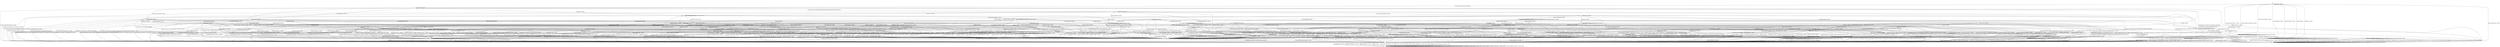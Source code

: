 digraph h13 {
s0 [label="s0"];
s1 [label="s1"];
s2 [label="s2"];
s3 [label="s3"];
s4 [label="s4"];
s5 [label="s5"];
s6 [label="s6"];
s7 [label="s7"];
s8 [label="s8"];
s9 [label="s9"];
s10 [label="s10"];
s11 [label="s11"];
s12 [label="s12"];
s13 [label="s13"];
s14 [label="s14"];
s15 [label="s15"];
s16 [label="s16"];
s17 [label="s17"];
s18 [label="s18"];
s19 [label="s19"];
s20 [label="s20"];
s21 [label="s21"];
s22 [label="s22"];
s23 [label="s23"];
s24 [label="s24"];
s25 [label="s25"];
s26 [label="s26"];
s27 [label="s27"];
s28 [label="s28"];
s29 [label="s29"];
s30 [label="s30"];
s31 [label="s31"];
s32 [label="s32"];
s33 [label="s33"];
s34 [label="s34"];
s35 [label="s35"];
s36 [label="s36"];
s37 [label="s37"];
s38 [label="s38"];
s39 [label="s39"];
s40 [label="s40"];
s41 [label="s41"];
s42 [label="s42"];
s43 [label="s43"];
s44 [label="s44"];
s45 [label="s45"];
s46 [label="s46"];
s47 [label="s47"];
s48 [label="s48"];
s49 [label="s49"];
s50 [label="s50"];
s51 [label="s51"];
s52 [label="s52"];
s53 [label="s53"];
s54 [label="s54"];
s55 [label="s55"];
s56 [label="s56"];
s57 [label="s57"];
s58 [label="s58"];
s59 [label="s59"];
s60 [label="s60"];
s61 [label="s61"];
s62 [label="s62"];
s63 [label="s63"];
s64 [label="s64"];
s65 [label="s65"];
s66 [label="s66"];
s67 [label="s67"];
s68 [label="s68"];
s69 [label="s69"];
s0 -> s1 [label="RSA_CLIENT_HELLO / HELLO_VERIFY_REQUEST"];
s0 -> s2 [label="RSA_CLIENT_KEY_EXCHANGE / TIMEOUT"];
s0 -> s9 [label="CHANGE_CIPHER_SPEC / TIMEOUT"];
s0 -> s16 [label="FINISHED / TIMEOUT"];
s0 -> s0 [label="APPLICATION / TIMEOUT"];
s0 -> s16 [label="CERTIFICATE / TIMEOUT"];
s0 -> s16 [label="EMPTY_CERTIFICATE / TIMEOUT"];
s0 -> s16 [label="CERTIFICATE_VERIFY / TIMEOUT"];
s0 -> s6 [label="Alert(WARNING,CLOSE_NOTIFY) / TIMEOUT"];
s0 -> s6 [label="Alert(FATAL,UNEXPECTED_MESSAGE) / TIMEOUT"];
s1 -> s3 [label="RSA_CLIENT_HELLO / SERVER_HELLO,CERTIFICATE,CERTIFICATE_REQUEST,SERVER_HELLO_DONE"];
s1 -> s4 [label="RSA_CLIENT_KEY_EXCHANGE / TIMEOUT"];
s1 -> s9 [label="CHANGE_CIPHER_SPEC / TIMEOUT"];
s1 -> s10 [label="FINISHED / TIMEOUT"];
s1 -> s1 [label="APPLICATION / TIMEOUT"];
s1 -> s40 [label="CERTIFICATE / TIMEOUT"];
s1 -> s17 [label="EMPTY_CERTIFICATE / TIMEOUT"];
s1 -> s10 [label="CERTIFICATE_VERIFY / TIMEOUT"];
s1 -> s6 [label="Alert(WARNING,CLOSE_NOTIFY) / Alert(WARNING,CLOSE_NOTIFY)"];
s1 -> s6 [label="Alert(FATAL,UNEXPECTED_MESSAGE) / TIMEOUT"];
s2 -> s2 [label="RSA_CLIENT_HELLO / TIMEOUT"];
s2 -> s16 [label="RSA_CLIENT_KEY_EXCHANGE / TIMEOUT"];
s2 -> s8 [label="CHANGE_CIPHER_SPEC / TIMEOUT"];
s2 -> s2 [label="FINISHED / TIMEOUT"];
s2 -> s2 [label="APPLICATION / TIMEOUT"];
s2 -> s16 [label="CERTIFICATE / TIMEOUT"];
s2 -> s16 [label="EMPTY_CERTIFICATE / TIMEOUT"];
s2 -> s2 [label="CERTIFICATE_VERIFY / TIMEOUT"];
s2 -> s6 [label="Alert(WARNING,CLOSE_NOTIFY) / TIMEOUT"];
s2 -> s6 [label="Alert(FATAL,UNEXPECTED_MESSAGE) / TIMEOUT"];
s3 -> s6 [label="RSA_CLIENT_HELLO / Alert(FATAL,UNEXPECTED_MESSAGE)"];
s3 -> s11 [label="RSA_CLIENT_KEY_EXCHANGE / TIMEOUT"];
s3 -> s9 [label="CHANGE_CIPHER_SPEC / TIMEOUT"];
s3 -> s10 [label="FINISHED / TIMEOUT"];
s3 -> s3 [label="APPLICATION / TIMEOUT"];
s3 -> s40 [label="CERTIFICATE / TIMEOUT"];
s3 -> s41 [label="EMPTY_CERTIFICATE / TIMEOUT"];
s3 -> s10 [label="CERTIFICATE_VERIFY / TIMEOUT"];
s3 -> s6 [label="Alert(WARNING,CLOSE_NOTIFY) / Alert(WARNING,CLOSE_NOTIFY)"];
s3 -> s6 [label="Alert(FATAL,UNEXPECTED_MESSAGE) / TIMEOUT"];
s4 -> s28 [label="RSA_CLIENT_HELLO / TIMEOUT"];
s4 -> s10 [label="RSA_CLIENT_KEY_EXCHANGE / TIMEOUT"];
s4 -> s5 [label="CHANGE_CIPHER_SPEC / TIMEOUT"];
s4 -> s18 [label="FINISHED / TIMEOUT"];
s4 -> s4 [label="APPLICATION / TIMEOUT"];
s4 -> s42 [label="CERTIFICATE / TIMEOUT"];
s4 -> s42 [label="EMPTY_CERTIFICATE / TIMEOUT"];
s4 -> s44 [label="CERTIFICATE_VERIFY / TIMEOUT"];
s4 -> s6 [label="Alert(WARNING,CLOSE_NOTIFY) / Alert(WARNING,CLOSE_NOTIFY)"];
s4 -> s6 [label="Alert(FATAL,UNEXPECTED_MESSAGE) / TIMEOUT"];
s5 -> s6 [label="RSA_CLIENT_HELLO / Alert(FATAL,UNEXPECTED_MESSAGE)"];
s5 -> s6 [label="RSA_CLIENT_KEY_EXCHANGE / Alert(FATAL,UNEXPECTED_MESSAGE)"];
s5 -> s9 [label="CHANGE_CIPHER_SPEC / TIMEOUT"];
s5 -> s6 [label="FINISHED / Alert(FATAL,UNEXPECTED_MESSAGE)"];
s5 -> s5 [label="APPLICATION / TIMEOUT"];
s5 -> s6 [label="CERTIFICATE / Alert(FATAL,UNEXPECTED_MESSAGE)"];
s5 -> s6 [label="EMPTY_CERTIFICATE / Alert(FATAL,UNEXPECTED_MESSAGE)"];
s5 -> s6 [label="CERTIFICATE_VERIFY / Alert(FATAL,UNEXPECTED_MESSAGE)"];
s5 -> s5 [label="Alert(WARNING,CLOSE_NOTIFY) / TIMEOUT"];
s5 -> s5 [label="Alert(FATAL,UNEXPECTED_MESSAGE) / TIMEOUT"];
s6 -> s7 [label="RSA_CLIENT_HELLO / TIMEOUT"];
s6 -> s7 [label="RSA_CLIENT_KEY_EXCHANGE / TIMEOUT"];
s6 -> s7 [label="CHANGE_CIPHER_SPEC / TIMEOUT"];
s6 -> s7 [label="FINISHED / TIMEOUT"];
s6 -> s7 [label="APPLICATION / TIMEOUT"];
s6 -> s7 [label="CERTIFICATE / TIMEOUT"];
s6 -> s7 [label="EMPTY_CERTIFICATE / TIMEOUT"];
s6 -> s7 [label="CERTIFICATE_VERIFY / TIMEOUT"];
s6 -> s7 [label="Alert(WARNING,CLOSE_NOTIFY) / TIMEOUT"];
s6 -> s7 [label="Alert(FATAL,UNEXPECTED_MESSAGE) / TIMEOUT"];
s7 -> s7 [label="RSA_CLIENT_HELLO / SOCKET_CLOSED"];
s7 -> s7 [label="RSA_CLIENT_KEY_EXCHANGE / SOCKET_CLOSED"];
s7 -> s7 [label="CHANGE_CIPHER_SPEC / SOCKET_CLOSED"];
s7 -> s7 [label="FINISHED / SOCKET_CLOSED"];
s7 -> s7 [label="APPLICATION / SOCKET_CLOSED"];
s7 -> s7 [label="CERTIFICATE / SOCKET_CLOSED"];
s7 -> s7 [label="EMPTY_CERTIFICATE / SOCKET_CLOSED"];
s7 -> s7 [label="CERTIFICATE_VERIFY / SOCKET_CLOSED"];
s7 -> s7 [label="Alert(WARNING,CLOSE_NOTIFY) / SOCKET_CLOSED"];
s7 -> s7 [label="Alert(FATAL,UNEXPECTED_MESSAGE) / SOCKET_CLOSED"];
s8 -> s6 [label="RSA_CLIENT_HELLO / TIMEOUT"];
s8 -> s6 [label="RSA_CLIENT_KEY_EXCHANGE / TIMEOUT"];
s8 -> s9 [label="CHANGE_CIPHER_SPEC / TIMEOUT"];
s8 -> s6 [label="FINISHED / TIMEOUT"];
s8 -> s8 [label="APPLICATION / TIMEOUT"];
s8 -> s6 [label="CERTIFICATE / TIMEOUT"];
s8 -> s6 [label="EMPTY_CERTIFICATE / TIMEOUT"];
s8 -> s6 [label="CERTIFICATE_VERIFY / TIMEOUT"];
s8 -> s8 [label="Alert(WARNING,CLOSE_NOTIFY) / TIMEOUT"];
s8 -> s8 [label="Alert(FATAL,UNEXPECTED_MESSAGE) / TIMEOUT"];
s9 -> s9 [label="RSA_CLIENT_HELLO / TIMEOUT"];
s9 -> s9 [label="RSA_CLIENT_KEY_EXCHANGE / TIMEOUT"];
s9 -> s9 [label="CHANGE_CIPHER_SPEC / TIMEOUT"];
s9 -> s9 [label="FINISHED / TIMEOUT"];
s9 -> s9 [label="APPLICATION / TIMEOUT"];
s9 -> s9 [label="CERTIFICATE / TIMEOUT"];
s9 -> s9 [label="EMPTY_CERTIFICATE / TIMEOUT"];
s9 -> s9 [label="CERTIFICATE_VERIFY / TIMEOUT"];
s9 -> s9 [label="Alert(WARNING,CLOSE_NOTIFY) / TIMEOUT"];
s9 -> s9 [label="Alert(FATAL,UNEXPECTED_MESSAGE) / TIMEOUT"];
s10 -> s10 [label="RSA_CLIENT_HELLO / TIMEOUT"];
s10 -> s10 [label="RSA_CLIENT_KEY_EXCHANGE / TIMEOUT"];
s10 -> s9 [label="CHANGE_CIPHER_SPEC / TIMEOUT"];
s10 -> s10 [label="FINISHED / TIMEOUT"];
s10 -> s10 [label="APPLICATION / TIMEOUT"];
s10 -> s10 [label="CERTIFICATE / TIMEOUT"];
s10 -> s10 [label="EMPTY_CERTIFICATE / TIMEOUT"];
s10 -> s10 [label="CERTIFICATE_VERIFY / TIMEOUT"];
s10 -> s6 [label="Alert(WARNING,CLOSE_NOTIFY) / Alert(WARNING,CLOSE_NOTIFY)"];
s10 -> s6 [label="Alert(FATAL,UNEXPECTED_MESSAGE) / TIMEOUT"];
s11 -> s28 [label="RSA_CLIENT_HELLO / TIMEOUT"];
s11 -> s10 [label="RSA_CLIENT_KEY_EXCHANGE / TIMEOUT"];
s11 -> s12 [label="CHANGE_CIPHER_SPEC / TIMEOUT"];
s11 -> s18 [label="FINISHED / TIMEOUT"];
s11 -> s11 [label="APPLICATION / TIMEOUT"];
s11 -> s21 [label="CERTIFICATE / TIMEOUT"];
s11 -> s45 [label="EMPTY_CERTIFICATE / TIMEOUT"];
s11 -> s13 [label="CERTIFICATE_VERIFY / TIMEOUT"];
s11 -> s6 [label="Alert(WARNING,CLOSE_NOTIFY) / Alert(WARNING,CLOSE_NOTIFY)"];
s11 -> s6 [label="Alert(FATAL,UNEXPECTED_MESSAGE) / TIMEOUT"];
s12 -> s22 [label="RSA_CLIENT_HELLO / TIMEOUT"];
s12 -> s10 [label="RSA_CLIENT_KEY_EXCHANGE / TIMEOUT"];
s12 -> s9 [label="CHANGE_CIPHER_SPEC / TIMEOUT"];
s12 -> s14 [label="FINISHED / CHANGE_CIPHER_SPEC,FINISHED,CHANGE_CIPHER_SPEC,FINISHED"];
s12 -> s12 [label="APPLICATION / TIMEOUT"];
s12 -> s29 [label="CERTIFICATE / TIMEOUT"];
s12 -> s46 [label="EMPTY_CERTIFICATE / TIMEOUT"];
s12 -> s19 [label="CERTIFICATE_VERIFY / TIMEOUT"];
s12 -> s12 [label="Alert(WARNING,CLOSE_NOTIFY) / TIMEOUT"];
s12 -> s12 [label="Alert(FATAL,UNEXPECTED_MESSAGE) / TIMEOUT"];
s13 -> s30 [label="RSA_CLIENT_HELLO / TIMEOUT"];
s13 -> s10 [label="RSA_CLIENT_KEY_EXCHANGE / TIMEOUT"];
s13 -> s15 [label="CHANGE_CIPHER_SPEC / TIMEOUT"];
s13 -> s23 [label="FINISHED / TIMEOUT"];
s13 -> s13 [label="APPLICATION / TIMEOUT"];
s13 -> s20 [label="CERTIFICATE / TIMEOUT"];
s13 -> s20 [label="EMPTY_CERTIFICATE / TIMEOUT"];
s13 -> s10 [label="CERTIFICATE_VERIFY / TIMEOUT"];
s13 -> s6 [label="Alert(WARNING,CLOSE_NOTIFY) / Alert(WARNING,CLOSE_NOTIFY)"];
s13 -> s6 [label="Alert(FATAL,UNEXPECTED_MESSAGE) / TIMEOUT"];
s14 -> s14 [label="RSA_CLIENT_HELLO / TIMEOUT"];
s14 -> s14 [label="RSA_CLIENT_KEY_EXCHANGE / TIMEOUT"];
s14 -> s9 [label="CHANGE_CIPHER_SPEC / TIMEOUT"];
s14 -> s14 [label="FINISHED / TIMEOUT"];
s14 -> s6 [label="APPLICATION / APPLICATION"];
s14 -> s14 [label="CERTIFICATE / TIMEOUT"];
s14 -> s14 [label="EMPTY_CERTIFICATE / TIMEOUT"];
s14 -> s14 [label="CERTIFICATE_VERIFY / TIMEOUT"];
s14 -> s6 [label="Alert(WARNING,CLOSE_NOTIFY) / TIMEOUT"];
s14 -> s6 [label="Alert(FATAL,UNEXPECTED_MESSAGE) / TIMEOUT"];
s15 -> s6 [label="RSA_CLIENT_HELLO / Alert(FATAL,HANDSHAKE_FAILURE)"];
s15 -> s6 [label="RSA_CLIENT_KEY_EXCHANGE / Alert(FATAL,HANDSHAKE_FAILURE)"];
s15 -> s9 [label="CHANGE_CIPHER_SPEC / TIMEOUT"];
s15 -> s6 [label="FINISHED / Alert(FATAL,HANDSHAKE_FAILURE)"];
s15 -> s15 [label="APPLICATION / TIMEOUT"];
s15 -> s6 [label="CERTIFICATE / Alert(FATAL,HANDSHAKE_FAILURE)"];
s15 -> s6 [label="EMPTY_CERTIFICATE / Alert(FATAL,HANDSHAKE_FAILURE)"];
s15 -> s6 [label="CERTIFICATE_VERIFY / Alert(FATAL,HANDSHAKE_FAILURE)"];
s15 -> s15 [label="Alert(WARNING,CLOSE_NOTIFY) / TIMEOUT"];
s15 -> s15 [label="Alert(FATAL,UNEXPECTED_MESSAGE) / TIMEOUT"];
s16 -> s16 [label="RSA_CLIENT_HELLO / TIMEOUT"];
s16 -> s16 [label="RSA_CLIENT_KEY_EXCHANGE / TIMEOUT"];
s16 -> s9 [label="CHANGE_CIPHER_SPEC / TIMEOUT"];
s16 -> s16 [label="FINISHED / TIMEOUT"];
s16 -> s16 [label="APPLICATION / TIMEOUT"];
s16 -> s16 [label="CERTIFICATE / TIMEOUT"];
s16 -> s16 [label="EMPTY_CERTIFICATE / TIMEOUT"];
s16 -> s16 [label="CERTIFICATE_VERIFY / TIMEOUT"];
s16 -> s6 [label="Alert(WARNING,CLOSE_NOTIFY) / TIMEOUT"];
s16 -> s6 [label="Alert(FATAL,UNEXPECTED_MESSAGE) / TIMEOUT"];
s17 -> s31 [label="RSA_CLIENT_HELLO / TIMEOUT"];
s17 -> s42 [label="RSA_CLIENT_KEY_EXCHANGE / TIMEOUT"];
s17 -> s5 [label="CHANGE_CIPHER_SPEC / TIMEOUT"];
s17 -> s24 [label="FINISHED / TIMEOUT"];
s17 -> s17 [label="APPLICATION / TIMEOUT"];
s17 -> s10 [label="CERTIFICATE / TIMEOUT"];
s17 -> s10 [label="EMPTY_CERTIFICATE / TIMEOUT"];
s17 -> s47 [label="CERTIFICATE_VERIFY / TIMEOUT"];
s17 -> s6 [label="Alert(WARNING,CLOSE_NOTIFY) / Alert(WARNING,CLOSE_NOTIFY)"];
s17 -> s6 [label="Alert(FATAL,UNEXPECTED_MESSAGE) / TIMEOUT"];
s18 -> s32 [label="RSA_CLIENT_HELLO / TIMEOUT"];
s18 -> s10 [label="RSA_CLIENT_KEY_EXCHANGE / TIMEOUT"];
s18 -> s5 [label="CHANGE_CIPHER_SPEC / TIMEOUT"];
s18 -> s10 [label="FINISHED / TIMEOUT"];
s18 -> s18 [label="APPLICATION / TIMEOUT"];
s18 -> s58 [label="CERTIFICATE / TIMEOUT"];
s18 -> s58 [label="EMPTY_CERTIFICATE / TIMEOUT"];
s18 -> s48 [label="CERTIFICATE_VERIFY / TIMEOUT"];
s18 -> s6 [label="Alert(WARNING,CLOSE_NOTIFY) / Alert(WARNING,CLOSE_NOTIFY)"];
s18 -> s6 [label="Alert(FATAL,UNEXPECTED_MESSAGE) / TIMEOUT"];
s19 -> s33 [label="RSA_CLIENT_HELLO / TIMEOUT"];
s19 -> s10 [label="RSA_CLIENT_KEY_EXCHANGE / TIMEOUT"];
s19 -> s15 [label="CHANGE_CIPHER_SPEC / TIMEOUT"];
s19 -> s19 [label="FINISHED / TIMEOUT"];
s19 -> s10 [label="APPLICATION / TIMEOUT"];
s19 -> s25 [label="CERTIFICATE / TIMEOUT"];
s19 -> s25 [label="EMPTY_CERTIFICATE / TIMEOUT"];
s19 -> s10 [label="CERTIFICATE_VERIFY / TIMEOUT"];
s19 -> s6 [label="Alert(WARNING,CLOSE_NOTIFY) / Alert(WARNING,CLOSE_NOTIFY)"];
s19 -> s6 [label="Alert(FATAL,UNEXPECTED_MESSAGE) / TIMEOUT"];
s20 -> s34 [label="RSA_CLIENT_HELLO / TIMEOUT"];
s20 -> s10 [label="RSA_CLIENT_KEY_EXCHANGE / TIMEOUT"];
s20 -> s15 [label="CHANGE_CIPHER_SPEC / TIMEOUT"];
s20 -> s26 [label="FINISHED / TIMEOUT"];
s20 -> s20 [label="APPLICATION / TIMEOUT"];
s20 -> s10 [label="CERTIFICATE / TIMEOUT"];
s20 -> s10 [label="EMPTY_CERTIFICATE / TIMEOUT"];
s20 -> s10 [label="CERTIFICATE_VERIFY / TIMEOUT"];
s20 -> s6 [label="Alert(WARNING,CLOSE_NOTIFY) / Alert(WARNING,CLOSE_NOTIFY)"];
s20 -> s6 [label="Alert(FATAL,UNEXPECTED_MESSAGE) / TIMEOUT"];
s21 -> s43 [label="RSA_CLIENT_HELLO / TIMEOUT"];
s21 -> s10 [label="RSA_CLIENT_KEY_EXCHANGE / TIMEOUT"];
s21 -> s27 [label="CHANGE_CIPHER_SPEC / TIMEOUT"];
s21 -> s58 [label="FINISHED / TIMEOUT"];
s21 -> s21 [label="APPLICATION / TIMEOUT"];
s21 -> s10 [label="CERTIFICATE / TIMEOUT"];
s21 -> s10 [label="EMPTY_CERTIFICATE / TIMEOUT"];
s21 -> s21 [label="CERTIFICATE_VERIFY / TIMEOUT"];
s21 -> s6 [label="Alert(WARNING,CLOSE_NOTIFY) / Alert(WARNING,CLOSE_NOTIFY)"];
s21 -> s6 [label="Alert(FATAL,UNEXPECTED_MESSAGE) / TIMEOUT"];
s22 -> s10 [label="RSA_CLIENT_HELLO / TIMEOUT"];
s22 -> s10 [label="RSA_CLIENT_KEY_EXCHANGE / TIMEOUT"];
s22 -> s5 [label="CHANGE_CIPHER_SPEC / TIMEOUT"];
s22 -> s22 [label="FINISHED / TIMEOUT"];
s22 -> s10 [label="APPLICATION / TIMEOUT"];
s22 -> s49 [label="CERTIFICATE / TIMEOUT"];
s22 -> s49 [label="EMPTY_CERTIFICATE / TIMEOUT"];
s22 -> s50 [label="CERTIFICATE_VERIFY / TIMEOUT"];
s22 -> s6 [label="Alert(WARNING,CLOSE_NOTIFY) / Alert(WARNING,CLOSE_NOTIFY)"];
s22 -> s6 [label="Alert(FATAL,UNEXPECTED_MESSAGE) / TIMEOUT"];
s23 -> s35 [label="RSA_CLIENT_HELLO / TIMEOUT"];
s23 -> s10 [label="RSA_CLIENT_KEY_EXCHANGE / TIMEOUT"];
s23 -> s15 [label="CHANGE_CIPHER_SPEC / TIMEOUT"];
s23 -> s10 [label="FINISHED / TIMEOUT"];
s23 -> s23 [label="APPLICATION / TIMEOUT"];
s23 -> s26 [label="CERTIFICATE / TIMEOUT"];
s23 -> s26 [label="EMPTY_CERTIFICATE / TIMEOUT"];
s23 -> s10 [label="CERTIFICATE_VERIFY / TIMEOUT"];
s23 -> s6 [label="Alert(WARNING,CLOSE_NOTIFY) / Alert(WARNING,CLOSE_NOTIFY)"];
s23 -> s6 [label="Alert(FATAL,UNEXPECTED_MESSAGE) / TIMEOUT"];
s24 -> s36 [label="RSA_CLIENT_HELLO / TIMEOUT"];
s24 -> s58 [label="RSA_CLIENT_KEY_EXCHANGE / TIMEOUT"];
s24 -> s5 [label="CHANGE_CIPHER_SPEC / TIMEOUT"];
s24 -> s10 [label="FINISHED / TIMEOUT"];
s24 -> s24 [label="APPLICATION / TIMEOUT"];
s24 -> s10 [label="CERTIFICATE / TIMEOUT"];
s24 -> s10 [label="EMPTY_CERTIFICATE / TIMEOUT"];
s24 -> s51 [label="CERTIFICATE_VERIFY / TIMEOUT"];
s24 -> s6 [label="Alert(WARNING,CLOSE_NOTIFY) / Alert(WARNING,CLOSE_NOTIFY)"];
s24 -> s6 [label="Alert(FATAL,UNEXPECTED_MESSAGE) / TIMEOUT"];
s25 -> s33 [label="RSA_CLIENT_HELLO / TIMEOUT"];
s25 -> s10 [label="RSA_CLIENT_KEY_EXCHANGE / TIMEOUT"];
s25 -> s15 [label="CHANGE_CIPHER_SPEC / TIMEOUT"];
s25 -> s26 [label="FINISHED / TIMEOUT"];
s25 -> s10 [label="APPLICATION / TIMEOUT"];
s25 -> s10 [label="CERTIFICATE / TIMEOUT"];
s25 -> s10 [label="EMPTY_CERTIFICATE / TIMEOUT"];
s25 -> s10 [label="CERTIFICATE_VERIFY / TIMEOUT"];
s25 -> s6 [label="Alert(WARNING,CLOSE_NOTIFY) / Alert(WARNING,CLOSE_NOTIFY)"];
s25 -> s6 [label="Alert(FATAL,UNEXPECTED_MESSAGE) / TIMEOUT"];
s26 -> s37 [label="RSA_CLIENT_HELLO / TIMEOUT"];
s26 -> s10 [label="RSA_CLIENT_KEY_EXCHANGE / TIMEOUT"];
s26 -> s15 [label="CHANGE_CIPHER_SPEC / TIMEOUT"];
s26 -> s10 [label="FINISHED / TIMEOUT"];
s26 -> s26 [label="APPLICATION / TIMEOUT"];
s26 -> s10 [label="CERTIFICATE / TIMEOUT"];
s26 -> s10 [label="EMPTY_CERTIFICATE / TIMEOUT"];
s26 -> s10 [label="CERTIFICATE_VERIFY / TIMEOUT"];
s26 -> s6 [label="Alert(WARNING,CLOSE_NOTIFY) / Alert(WARNING,CLOSE_NOTIFY)"];
s26 -> s6 [label="Alert(FATAL,UNEXPECTED_MESSAGE) / TIMEOUT"];
s27 -> s10 [label="RSA_CLIENT_HELLO / TIMEOUT"];
s27 -> s10 [label="RSA_CLIENT_KEY_EXCHANGE / TIMEOUT"];
s27 -> s9 [label="CHANGE_CIPHER_SPEC / TIMEOUT"];
s27 -> s14 [label="FINISHED / CHANGE_CIPHER_SPEC,FINISHED,CHANGE_CIPHER_SPEC,FINISHED"];
s27 -> s27 [label="APPLICATION / TIMEOUT"];
s27 -> s10 [label="CERTIFICATE / TIMEOUT"];
s27 -> s10 [label="EMPTY_CERTIFICATE / TIMEOUT"];
s27 -> s10 [label="CERTIFICATE_VERIFY / TIMEOUT"];
s27 -> s27 [label="Alert(WARNING,CLOSE_NOTIFY) / TIMEOUT"];
s27 -> s27 [label="Alert(FATAL,UNEXPECTED_MESSAGE) / TIMEOUT"];
s28 -> s10 [label="RSA_CLIENT_HELLO / TIMEOUT"];
s28 -> s10 [label="RSA_CLIENT_KEY_EXCHANGE / TIMEOUT"];
s28 -> s5 [label="CHANGE_CIPHER_SPEC / TIMEOUT"];
s28 -> s32 [label="FINISHED / TIMEOUT"];
s28 -> s28 [label="APPLICATION / TIMEOUT"];
s28 -> s43 [label="CERTIFICATE / TIMEOUT"];
s28 -> s43 [label="EMPTY_CERTIFICATE / TIMEOUT"];
s28 -> s52 [label="CERTIFICATE_VERIFY / TIMEOUT"];
s28 -> s6 [label="Alert(WARNING,CLOSE_NOTIFY) / Alert(WARNING,CLOSE_NOTIFY)"];
s28 -> s6 [label="Alert(FATAL,UNEXPECTED_MESSAGE) / TIMEOUT"];
s29 -> s49 [label="RSA_CLIENT_HELLO / TIMEOUT"];
s29 -> s10 [label="RSA_CLIENT_KEY_EXCHANGE / TIMEOUT"];
s29 -> s5 [label="CHANGE_CIPHER_SPEC / TIMEOUT"];
s29 -> s38 [label="FINISHED / TIMEOUT"];
s29 -> s10 [label="APPLICATION / TIMEOUT"];
s29 -> s10 [label="CERTIFICATE / TIMEOUT"];
s29 -> s10 [label="EMPTY_CERTIFICATE / TIMEOUT"];
s29 -> s53 [label="CERTIFICATE_VERIFY / TIMEOUT"];
s29 -> s6 [label="Alert(WARNING,CLOSE_NOTIFY) / Alert(WARNING,CLOSE_NOTIFY)"];
s29 -> s6 [label="Alert(FATAL,UNEXPECTED_MESSAGE) / TIMEOUT"];
s30 -> s10 [label="RSA_CLIENT_HELLO / TIMEOUT"];
s30 -> s10 [label="RSA_CLIENT_KEY_EXCHANGE / TIMEOUT"];
s30 -> s15 [label="CHANGE_CIPHER_SPEC / TIMEOUT"];
s30 -> s35 [label="FINISHED / TIMEOUT"];
s30 -> s30 [label="APPLICATION / TIMEOUT"];
s30 -> s34 [label="CERTIFICATE / TIMEOUT"];
s30 -> s34 [label="EMPTY_CERTIFICATE / TIMEOUT"];
s30 -> s10 [label="CERTIFICATE_VERIFY / TIMEOUT"];
s30 -> s6 [label="Alert(WARNING,CLOSE_NOTIFY) / Alert(WARNING,CLOSE_NOTIFY)"];
s30 -> s6 [label="Alert(FATAL,UNEXPECTED_MESSAGE) / TIMEOUT"];
s31 -> s10 [label="RSA_CLIENT_HELLO / TIMEOUT"];
s31 -> s43 [label="RSA_CLIENT_KEY_EXCHANGE / TIMEOUT"];
s31 -> s5 [label="CHANGE_CIPHER_SPEC / TIMEOUT"];
s31 -> s36 [label="FINISHED / TIMEOUT"];
s31 -> s31 [label="APPLICATION / TIMEOUT"];
s31 -> s10 [label="CERTIFICATE / TIMEOUT"];
s31 -> s10 [label="EMPTY_CERTIFICATE / TIMEOUT"];
s31 -> s54 [label="CERTIFICATE_VERIFY / TIMEOUT"];
s31 -> s6 [label="Alert(WARNING,CLOSE_NOTIFY) / Alert(WARNING,CLOSE_NOTIFY)"];
s31 -> s6 [label="Alert(FATAL,UNEXPECTED_MESSAGE) / TIMEOUT"];
s32 -> s10 [label="RSA_CLIENT_HELLO / TIMEOUT"];
s32 -> s10 [label="RSA_CLIENT_KEY_EXCHANGE / TIMEOUT"];
s32 -> s5 [label="CHANGE_CIPHER_SPEC / TIMEOUT"];
s32 -> s10 [label="FINISHED / TIMEOUT"];
s32 -> s32 [label="APPLICATION / TIMEOUT"];
s32 -> s59 [label="CERTIFICATE / TIMEOUT"];
s32 -> s59 [label="EMPTY_CERTIFICATE / TIMEOUT"];
s32 -> s55 [label="CERTIFICATE_VERIFY / TIMEOUT"];
s32 -> s6 [label="Alert(WARNING,CLOSE_NOTIFY) / Alert(WARNING,CLOSE_NOTIFY)"];
s32 -> s6 [label="Alert(FATAL,UNEXPECTED_MESSAGE) / TIMEOUT"];
s33 -> s10 [label="RSA_CLIENT_HELLO / TIMEOUT"];
s33 -> s10 [label="RSA_CLIENT_KEY_EXCHANGE / TIMEOUT"];
s33 -> s15 [label="CHANGE_CIPHER_SPEC / TIMEOUT"];
s33 -> s33 [label="FINISHED / TIMEOUT"];
s33 -> s10 [label="APPLICATION / TIMEOUT"];
s33 -> s33 [label="CERTIFICATE / TIMEOUT"];
s33 -> s33 [label="EMPTY_CERTIFICATE / TIMEOUT"];
s33 -> s10 [label="CERTIFICATE_VERIFY / TIMEOUT"];
s33 -> s6 [label="Alert(WARNING,CLOSE_NOTIFY) / Alert(WARNING,CLOSE_NOTIFY)"];
s33 -> s6 [label="Alert(FATAL,UNEXPECTED_MESSAGE) / TIMEOUT"];
s34 -> s10 [label="RSA_CLIENT_HELLO / TIMEOUT"];
s34 -> s10 [label="RSA_CLIENT_KEY_EXCHANGE / TIMEOUT"];
s34 -> s15 [label="CHANGE_CIPHER_SPEC / TIMEOUT"];
s34 -> s37 [label="FINISHED / TIMEOUT"];
s34 -> s34 [label="APPLICATION / TIMEOUT"];
s34 -> s10 [label="CERTIFICATE / TIMEOUT"];
s34 -> s10 [label="EMPTY_CERTIFICATE / TIMEOUT"];
s34 -> s10 [label="CERTIFICATE_VERIFY / TIMEOUT"];
s34 -> s6 [label="Alert(WARNING,CLOSE_NOTIFY) / Alert(WARNING,CLOSE_NOTIFY)"];
s34 -> s6 [label="Alert(FATAL,UNEXPECTED_MESSAGE) / TIMEOUT"];
s35 -> s10 [label="RSA_CLIENT_HELLO / TIMEOUT"];
s35 -> s10 [label="RSA_CLIENT_KEY_EXCHANGE / TIMEOUT"];
s35 -> s15 [label="CHANGE_CIPHER_SPEC / TIMEOUT"];
s35 -> s10 [label="FINISHED / TIMEOUT"];
s35 -> s35 [label="APPLICATION / TIMEOUT"];
s35 -> s37 [label="CERTIFICATE / TIMEOUT"];
s35 -> s37 [label="EMPTY_CERTIFICATE / TIMEOUT"];
s35 -> s10 [label="CERTIFICATE_VERIFY / TIMEOUT"];
s35 -> s6 [label="Alert(WARNING,CLOSE_NOTIFY) / Alert(WARNING,CLOSE_NOTIFY)"];
s35 -> s6 [label="Alert(FATAL,UNEXPECTED_MESSAGE) / TIMEOUT"];
s36 -> s10 [label="RSA_CLIENT_HELLO / TIMEOUT"];
s36 -> s59 [label="RSA_CLIENT_KEY_EXCHANGE / TIMEOUT"];
s36 -> s5 [label="CHANGE_CIPHER_SPEC / TIMEOUT"];
s36 -> s10 [label="FINISHED / TIMEOUT"];
s36 -> s36 [label="APPLICATION / TIMEOUT"];
s36 -> s10 [label="CERTIFICATE / TIMEOUT"];
s36 -> s10 [label="EMPTY_CERTIFICATE / TIMEOUT"];
s36 -> s56 [label="CERTIFICATE_VERIFY / TIMEOUT"];
s36 -> s6 [label="Alert(WARNING,CLOSE_NOTIFY) / Alert(WARNING,CLOSE_NOTIFY)"];
s36 -> s6 [label="Alert(FATAL,UNEXPECTED_MESSAGE) / TIMEOUT"];
s37 -> s10 [label="RSA_CLIENT_HELLO / TIMEOUT"];
s37 -> s10 [label="RSA_CLIENT_KEY_EXCHANGE / TIMEOUT"];
s37 -> s15 [label="CHANGE_CIPHER_SPEC / TIMEOUT"];
s37 -> s10 [label="FINISHED / TIMEOUT"];
s37 -> s37 [label="APPLICATION / TIMEOUT"];
s37 -> s10 [label="CERTIFICATE / TIMEOUT"];
s37 -> s10 [label="EMPTY_CERTIFICATE / TIMEOUT"];
s37 -> s10 [label="CERTIFICATE_VERIFY / TIMEOUT"];
s37 -> s6 [label="Alert(WARNING,CLOSE_NOTIFY) / Alert(WARNING,CLOSE_NOTIFY)"];
s37 -> s6 [label="Alert(FATAL,UNEXPECTED_MESSAGE) / TIMEOUT"];
s38 -> s38 [label="RSA_CLIENT_HELLO / TIMEOUT"];
s38 -> s10 [label="RSA_CLIENT_KEY_EXCHANGE / TIMEOUT"];
s38 -> s39 [label="CHANGE_CIPHER_SPEC / TIMEOUT"];
s38 -> s10 [label="FINISHED / TIMEOUT"];
s38 -> s10 [label="APPLICATION / TIMEOUT"];
s38 -> s10 [label="CERTIFICATE / TIMEOUT"];
s38 -> s10 [label="EMPTY_CERTIFICATE / TIMEOUT"];
s38 -> s38 [label="CERTIFICATE_VERIFY / TIMEOUT"];
s38 -> s6 [label="Alert(WARNING,CLOSE_NOTIFY) / Alert(WARNING,CLOSE_NOTIFY)"];
s38 -> s6 [label="Alert(FATAL,UNEXPECTED_MESSAGE) / TIMEOUT"];
s39 -> s9 [label="RSA_CLIENT_HELLO / CHANGE_CIPHER_SPEC,FINISHED,CHANGE_CIPHER_SPEC,FINISHED"];
s39 -> s9 [label="RSA_CLIENT_KEY_EXCHANGE / CHANGE_CIPHER_SPEC,UNKNOWN_MESSAGE,CHANGE_CIPHER_SPEC,UNKNOWN_MESSAGE"];
s39 -> s9 [label="CHANGE_CIPHER_SPEC / TIMEOUT"];
s39 -> s9 [label="FINISHED / CHANGE_CIPHER_SPEC,FINISHED,CHANGE_CIPHER_SPEC,FINISHED"];
s39 -> s39 [label="APPLICATION / TIMEOUT"];
s39 -> s9 [label="CERTIFICATE / CHANGE_CIPHER_SPEC,FINISHED,CHANGE_CIPHER_SPEC,FINISHED"];
s39 -> s9 [label="EMPTY_CERTIFICATE / CHANGE_CIPHER_SPEC,FINISHED,CHANGE_CIPHER_SPEC,FINISHED"];
s39 -> s9 [label="CERTIFICATE_VERIFY / CHANGE_CIPHER_SPEC,FINISHED,CHANGE_CIPHER_SPEC,FINISHED"];
s39 -> s39 [label="Alert(WARNING,CLOSE_NOTIFY) / TIMEOUT"];
s39 -> s39 [label="Alert(FATAL,UNEXPECTED_MESSAGE) / TIMEOUT"];
s40 -> s40 [label="RSA_CLIENT_HELLO / TIMEOUT"];
s40 -> s57 [label="RSA_CLIENT_KEY_EXCHANGE / TIMEOUT"];
s40 -> s9 [label="CHANGE_CIPHER_SPEC / TIMEOUT"];
s40 -> s68 [label="FINISHED / TIMEOUT"];
s40 -> s40 [label="APPLICATION / TIMEOUT"];
s40 -> s10 [label="CERTIFICATE / TIMEOUT"];
s40 -> s10 [label="EMPTY_CERTIFICATE / TIMEOUT"];
s40 -> s47 [label="CERTIFICATE_VERIFY / TIMEOUT"];
s40 -> s6 [label="Alert(WARNING,CLOSE_NOTIFY) / Alert(WARNING,CLOSE_NOTIFY)"];
s40 -> s6 [label="Alert(FATAL,UNEXPECTED_MESSAGE) / TIMEOUT"];
s41 -> s31 [label="RSA_CLIENT_HELLO / TIMEOUT"];
s41 -> s45 [label="RSA_CLIENT_KEY_EXCHANGE / TIMEOUT"];
s41 -> s5 [label="CHANGE_CIPHER_SPEC / TIMEOUT"];
s41 -> s24 [label="FINISHED / TIMEOUT"];
s41 -> s41 [label="APPLICATION / TIMEOUT"];
s41 -> s10 [label="CERTIFICATE / TIMEOUT"];
s41 -> s10 [label="EMPTY_CERTIFICATE / TIMEOUT"];
s41 -> s60 [label="CERTIFICATE_VERIFY / TIMEOUT"];
s41 -> s6 [label="Alert(WARNING,CLOSE_NOTIFY) / Alert(WARNING,CLOSE_NOTIFY)"];
s41 -> s6 [label="Alert(FATAL,UNEXPECTED_MESSAGE) / TIMEOUT"];
s42 -> s43 [label="RSA_CLIENT_HELLO / TIMEOUT"];
s42 -> s10 [label="RSA_CLIENT_KEY_EXCHANGE / TIMEOUT"];
s42 -> s5 [label="CHANGE_CIPHER_SPEC / TIMEOUT"];
s42 -> s58 [label="FINISHED / TIMEOUT"];
s42 -> s42 [label="APPLICATION / TIMEOUT"];
s42 -> s10 [label="CERTIFICATE / TIMEOUT"];
s42 -> s10 [label="EMPTY_CERTIFICATE / TIMEOUT"];
s42 -> s61 [label="CERTIFICATE_VERIFY / TIMEOUT"];
s42 -> s6 [label="Alert(WARNING,CLOSE_NOTIFY) / Alert(WARNING,CLOSE_NOTIFY)"];
s42 -> s6 [label="Alert(FATAL,UNEXPECTED_MESSAGE) / TIMEOUT"];
s43 -> s10 [label="RSA_CLIENT_HELLO / TIMEOUT"];
s43 -> s10 [label="RSA_CLIENT_KEY_EXCHANGE / TIMEOUT"];
s43 -> s5 [label="CHANGE_CIPHER_SPEC / TIMEOUT"];
s43 -> s59 [label="FINISHED / TIMEOUT"];
s43 -> s43 [label="APPLICATION / TIMEOUT"];
s43 -> s10 [label="CERTIFICATE / TIMEOUT"];
s43 -> s10 [label="EMPTY_CERTIFICATE / TIMEOUT"];
s43 -> s62 [label="CERTIFICATE_VERIFY / TIMEOUT"];
s43 -> s6 [label="Alert(WARNING,CLOSE_NOTIFY) / Alert(WARNING,CLOSE_NOTIFY)"];
s43 -> s6 [label="Alert(FATAL,UNEXPECTED_MESSAGE) / TIMEOUT"];
s44 -> s52 [label="RSA_CLIENT_HELLO / TIMEOUT"];
s44 -> s10 [label="RSA_CLIENT_KEY_EXCHANGE / TIMEOUT"];
s44 -> s5 [label="CHANGE_CIPHER_SPEC / TIMEOUT"];
s44 -> s48 [label="FINISHED / TIMEOUT"];
s44 -> s44 [label="APPLICATION / TIMEOUT"];
s44 -> s61 [label="CERTIFICATE / TIMEOUT"];
s44 -> s61 [label="EMPTY_CERTIFICATE / TIMEOUT"];
s44 -> s10 [label="CERTIFICATE_VERIFY / TIMEOUT"];
s44 -> s6 [label="Alert(WARNING,CLOSE_NOTIFY) / Alert(WARNING,CLOSE_NOTIFY)"];
s44 -> s6 [label="Alert(FATAL,UNEXPECTED_MESSAGE) / TIMEOUT"];
s45 -> s43 [label="RSA_CLIENT_HELLO / TIMEOUT"];
s45 -> s10 [label="RSA_CLIENT_KEY_EXCHANGE / TIMEOUT"];
s45 -> s27 [label="CHANGE_CIPHER_SPEC / TIMEOUT"];
s45 -> s58 [label="FINISHED / TIMEOUT"];
s45 -> s45 [label="APPLICATION / TIMEOUT"];
s45 -> s10 [label="CERTIFICATE / TIMEOUT"];
s45 -> s10 [label="EMPTY_CERTIFICATE / TIMEOUT"];
s45 -> s20 [label="CERTIFICATE_VERIFY / TIMEOUT"];
s45 -> s6 [label="Alert(WARNING,CLOSE_NOTIFY) / Alert(WARNING,CLOSE_NOTIFY)"];
s45 -> s6 [label="Alert(FATAL,UNEXPECTED_MESSAGE) / TIMEOUT"];
s46 -> s49 [label="RSA_CLIENT_HELLO / TIMEOUT"];
s46 -> s10 [label="RSA_CLIENT_KEY_EXCHANGE / TIMEOUT"];
s46 -> s5 [label="CHANGE_CIPHER_SPEC / TIMEOUT"];
s46 -> s38 [label="FINISHED / TIMEOUT"];
s46 -> s10 [label="APPLICATION / TIMEOUT"];
s46 -> s10 [label="CERTIFICATE / TIMEOUT"];
s46 -> s10 [label="EMPTY_CERTIFICATE / TIMEOUT"];
s46 -> s25 [label="CERTIFICATE_VERIFY / TIMEOUT"];
s46 -> s6 [label="Alert(WARNING,CLOSE_NOTIFY) / Alert(WARNING,CLOSE_NOTIFY)"];
s46 -> s6 [label="Alert(FATAL,UNEXPECTED_MESSAGE) / TIMEOUT"];
s47 -> s54 [label="RSA_CLIENT_HELLO / TIMEOUT"];
s47 -> s61 [label="RSA_CLIENT_KEY_EXCHANGE / TIMEOUT"];
s47 -> s5 [label="CHANGE_CIPHER_SPEC / TIMEOUT"];
s47 -> s51 [label="FINISHED / TIMEOUT"];
s47 -> s47 [label="APPLICATION / TIMEOUT"];
s47 -> s10 [label="CERTIFICATE / TIMEOUT"];
s47 -> s10 [label="EMPTY_CERTIFICATE / TIMEOUT"];
s47 -> s10 [label="CERTIFICATE_VERIFY / TIMEOUT"];
s47 -> s6 [label="Alert(WARNING,CLOSE_NOTIFY) / Alert(WARNING,CLOSE_NOTIFY)"];
s47 -> s6 [label="Alert(FATAL,UNEXPECTED_MESSAGE) / TIMEOUT"];
s48 -> s55 [label="RSA_CLIENT_HELLO / TIMEOUT"];
s48 -> s10 [label="RSA_CLIENT_KEY_EXCHANGE / TIMEOUT"];
s48 -> s5 [label="CHANGE_CIPHER_SPEC / TIMEOUT"];
s48 -> s10 [label="FINISHED / TIMEOUT"];
s48 -> s48 [label="APPLICATION / TIMEOUT"];
s48 -> s63 [label="CERTIFICATE / TIMEOUT"];
s48 -> s63 [label="EMPTY_CERTIFICATE / TIMEOUT"];
s48 -> s10 [label="CERTIFICATE_VERIFY / TIMEOUT"];
s48 -> s6 [label="Alert(WARNING,CLOSE_NOTIFY) / Alert(WARNING,CLOSE_NOTIFY)"];
s48 -> s6 [label="Alert(FATAL,UNEXPECTED_MESSAGE) / TIMEOUT"];
s49 -> s10 [label="RSA_CLIENT_HELLO / TIMEOUT"];
s49 -> s10 [label="RSA_CLIENT_KEY_EXCHANGE / TIMEOUT"];
s49 -> s5 [label="CHANGE_CIPHER_SPEC / TIMEOUT"];
s49 -> s49 [label="FINISHED / TIMEOUT"];
s49 -> s10 [label="APPLICATION / TIMEOUT"];
s49 -> s10 [label="CERTIFICATE / TIMEOUT"];
s49 -> s10 [label="EMPTY_CERTIFICATE / TIMEOUT"];
s49 -> s67 [label="CERTIFICATE_VERIFY / TIMEOUT"];
s49 -> s6 [label="Alert(WARNING,CLOSE_NOTIFY) / Alert(WARNING,CLOSE_NOTIFY)"];
s49 -> s6 [label="Alert(FATAL,UNEXPECTED_MESSAGE) / TIMEOUT"];
s50 -> s10 [label="RSA_CLIENT_HELLO / TIMEOUT"];
s50 -> s10 [label="RSA_CLIENT_KEY_EXCHANGE / TIMEOUT"];
s50 -> s5 [label="CHANGE_CIPHER_SPEC / TIMEOUT"];
s50 -> s50 [label="FINISHED / TIMEOUT"];
s50 -> s10 [label="APPLICATION / TIMEOUT"];
s50 -> s67 [label="CERTIFICATE / TIMEOUT"];
s50 -> s67 [label="EMPTY_CERTIFICATE / TIMEOUT"];
s50 -> s10 [label="CERTIFICATE_VERIFY / TIMEOUT"];
s50 -> s6 [label="Alert(WARNING,CLOSE_NOTIFY) / Alert(WARNING,CLOSE_NOTIFY)"];
s50 -> s6 [label="Alert(FATAL,UNEXPECTED_MESSAGE) / TIMEOUT"];
s51 -> s56 [label="RSA_CLIENT_HELLO / TIMEOUT"];
s51 -> s63 [label="RSA_CLIENT_KEY_EXCHANGE / TIMEOUT"];
s51 -> s5 [label="CHANGE_CIPHER_SPEC / TIMEOUT"];
s51 -> s10 [label="FINISHED / TIMEOUT"];
s51 -> s51 [label="APPLICATION / TIMEOUT"];
s51 -> s10 [label="CERTIFICATE / TIMEOUT"];
s51 -> s10 [label="EMPTY_CERTIFICATE / TIMEOUT"];
s51 -> s10 [label="CERTIFICATE_VERIFY / TIMEOUT"];
s51 -> s6 [label="Alert(WARNING,CLOSE_NOTIFY) / Alert(WARNING,CLOSE_NOTIFY)"];
s51 -> s6 [label="Alert(FATAL,UNEXPECTED_MESSAGE) / TIMEOUT"];
s52 -> s10 [label="RSA_CLIENT_HELLO / TIMEOUT"];
s52 -> s10 [label="RSA_CLIENT_KEY_EXCHANGE / TIMEOUT"];
s52 -> s5 [label="CHANGE_CIPHER_SPEC / TIMEOUT"];
s52 -> s55 [label="FINISHED / TIMEOUT"];
s52 -> s52 [label="APPLICATION / TIMEOUT"];
s52 -> s62 [label="CERTIFICATE / TIMEOUT"];
s52 -> s62 [label="EMPTY_CERTIFICATE / TIMEOUT"];
s52 -> s10 [label="CERTIFICATE_VERIFY / TIMEOUT"];
s52 -> s6 [label="Alert(WARNING,CLOSE_NOTIFY) / Alert(WARNING,CLOSE_NOTIFY)"];
s52 -> s6 [label="Alert(FATAL,UNEXPECTED_MESSAGE) / TIMEOUT"];
s53 -> s67 [label="RSA_CLIENT_HELLO / TIMEOUT"];
s53 -> s10 [label="RSA_CLIENT_KEY_EXCHANGE / TIMEOUT"];
s53 -> s5 [label="CHANGE_CIPHER_SPEC / TIMEOUT"];
s53 -> s38 [label="FINISHED / TIMEOUT"];
s53 -> s10 [label="APPLICATION / TIMEOUT"];
s53 -> s10 [label="CERTIFICATE / TIMEOUT"];
s53 -> s10 [label="EMPTY_CERTIFICATE / TIMEOUT"];
s53 -> s10 [label="CERTIFICATE_VERIFY / TIMEOUT"];
s53 -> s6 [label="Alert(WARNING,CLOSE_NOTIFY) / Alert(WARNING,CLOSE_NOTIFY)"];
s53 -> s6 [label="Alert(FATAL,UNEXPECTED_MESSAGE) / TIMEOUT"];
s54 -> s10 [label="RSA_CLIENT_HELLO / TIMEOUT"];
s54 -> s62 [label="RSA_CLIENT_KEY_EXCHANGE / TIMEOUT"];
s54 -> s5 [label="CHANGE_CIPHER_SPEC / TIMEOUT"];
s54 -> s56 [label="FINISHED / TIMEOUT"];
s54 -> s54 [label="APPLICATION / TIMEOUT"];
s54 -> s10 [label="CERTIFICATE / TIMEOUT"];
s54 -> s10 [label="EMPTY_CERTIFICATE / TIMEOUT"];
s54 -> s10 [label="CERTIFICATE_VERIFY / TIMEOUT"];
s54 -> s6 [label="Alert(WARNING,CLOSE_NOTIFY) / Alert(WARNING,CLOSE_NOTIFY)"];
s54 -> s6 [label="Alert(FATAL,UNEXPECTED_MESSAGE) / TIMEOUT"];
s55 -> s10 [label="RSA_CLIENT_HELLO / TIMEOUT"];
s55 -> s10 [label="RSA_CLIENT_KEY_EXCHANGE / TIMEOUT"];
s55 -> s5 [label="CHANGE_CIPHER_SPEC / TIMEOUT"];
s55 -> s10 [label="FINISHED / TIMEOUT"];
s55 -> s55 [label="APPLICATION / TIMEOUT"];
s55 -> s64 [label="CERTIFICATE / TIMEOUT"];
s55 -> s64 [label="EMPTY_CERTIFICATE / TIMEOUT"];
s55 -> s10 [label="CERTIFICATE_VERIFY / TIMEOUT"];
s55 -> s6 [label="Alert(WARNING,CLOSE_NOTIFY) / Alert(WARNING,CLOSE_NOTIFY)"];
s55 -> s6 [label="Alert(FATAL,UNEXPECTED_MESSAGE) / TIMEOUT"];
s56 -> s10 [label="RSA_CLIENT_HELLO / TIMEOUT"];
s56 -> s64 [label="RSA_CLIENT_KEY_EXCHANGE / TIMEOUT"];
s56 -> s5 [label="CHANGE_CIPHER_SPEC / TIMEOUT"];
s56 -> s10 [label="FINISHED / TIMEOUT"];
s56 -> s56 [label="APPLICATION / TIMEOUT"];
s56 -> s10 [label="CERTIFICATE / TIMEOUT"];
s56 -> s10 [label="EMPTY_CERTIFICATE / TIMEOUT"];
s56 -> s10 [label="CERTIFICATE_VERIFY / TIMEOUT"];
s56 -> s6 [label="Alert(WARNING,CLOSE_NOTIFY) / Alert(WARNING,CLOSE_NOTIFY)"];
s56 -> s6 [label="Alert(FATAL,UNEXPECTED_MESSAGE) / TIMEOUT"];
s57 -> s57 [label="RSA_CLIENT_HELLO / TIMEOUT"];
s57 -> s10 [label="RSA_CLIENT_KEY_EXCHANGE / TIMEOUT"];
s57 -> s9 [label="CHANGE_CIPHER_SPEC / TIMEOUT"];
s57 -> s68 [label="FINISHED / TIMEOUT"];
s57 -> s57 [label="APPLICATION / TIMEOUT"];
s57 -> s10 [label="CERTIFICATE / TIMEOUT"];
s57 -> s10 [label="EMPTY_CERTIFICATE / TIMEOUT"];
s57 -> s61 [label="CERTIFICATE_VERIFY / TIMEOUT"];
s57 -> s6 [label="Alert(WARNING,CLOSE_NOTIFY) / Alert(WARNING,CLOSE_NOTIFY)"];
s57 -> s6 [label="Alert(FATAL,UNEXPECTED_MESSAGE) / TIMEOUT"];
s58 -> s59 [label="RSA_CLIENT_HELLO / TIMEOUT"];
s58 -> s10 [label="RSA_CLIENT_KEY_EXCHANGE / TIMEOUT"];
s58 -> s5 [label="CHANGE_CIPHER_SPEC / TIMEOUT"];
s58 -> s10 [label="FINISHED / TIMEOUT"];
s58 -> s58 [label="APPLICATION / TIMEOUT"];
s58 -> s10 [label="CERTIFICATE / TIMEOUT"];
s58 -> s10 [label="EMPTY_CERTIFICATE / TIMEOUT"];
s58 -> s63 [label="CERTIFICATE_VERIFY / TIMEOUT"];
s58 -> s6 [label="Alert(WARNING,CLOSE_NOTIFY) / Alert(WARNING,CLOSE_NOTIFY)"];
s58 -> s6 [label="Alert(FATAL,UNEXPECTED_MESSAGE) / TIMEOUT"];
s59 -> s10 [label="RSA_CLIENT_HELLO / TIMEOUT"];
s59 -> s10 [label="RSA_CLIENT_KEY_EXCHANGE / TIMEOUT"];
s59 -> s5 [label="CHANGE_CIPHER_SPEC / TIMEOUT"];
s59 -> s10 [label="FINISHED / TIMEOUT"];
s59 -> s59 [label="APPLICATION / TIMEOUT"];
s59 -> s10 [label="CERTIFICATE / TIMEOUT"];
s59 -> s10 [label="EMPTY_CERTIFICATE / TIMEOUT"];
s59 -> s64 [label="CERTIFICATE_VERIFY / TIMEOUT"];
s59 -> s6 [label="Alert(WARNING,CLOSE_NOTIFY) / Alert(WARNING,CLOSE_NOTIFY)"];
s59 -> s6 [label="Alert(FATAL,UNEXPECTED_MESSAGE) / TIMEOUT"];
s60 -> s65 [label="RSA_CLIENT_HELLO / TIMEOUT"];
s60 -> s20 [label="RSA_CLIENT_KEY_EXCHANGE / TIMEOUT"];
s60 -> s15 [label="CHANGE_CIPHER_SPEC / TIMEOUT"];
s60 -> s60 [label="FINISHED / TIMEOUT"];
s60 -> s60 [label="APPLICATION / TIMEOUT"];
s60 -> s10 [label="CERTIFICATE / TIMEOUT"];
s60 -> s10 [label="EMPTY_CERTIFICATE / TIMEOUT"];
s60 -> s10 [label="CERTIFICATE_VERIFY / TIMEOUT"];
s60 -> s6 [label="Alert(WARNING,CLOSE_NOTIFY) / Alert(WARNING,CLOSE_NOTIFY)"];
s60 -> s6 [label="Alert(FATAL,UNEXPECTED_MESSAGE) / TIMEOUT"];
s61 -> s62 [label="RSA_CLIENT_HELLO / TIMEOUT"];
s61 -> s10 [label="RSA_CLIENT_KEY_EXCHANGE / TIMEOUT"];
s61 -> s5 [label="CHANGE_CIPHER_SPEC / TIMEOUT"];
s61 -> s63 [label="FINISHED / TIMEOUT"];
s61 -> s61 [label="APPLICATION / TIMEOUT"];
s61 -> s10 [label="CERTIFICATE / TIMEOUT"];
s61 -> s10 [label="EMPTY_CERTIFICATE / TIMEOUT"];
s61 -> s10 [label="CERTIFICATE_VERIFY / TIMEOUT"];
s61 -> s6 [label="Alert(WARNING,CLOSE_NOTIFY) / Alert(WARNING,CLOSE_NOTIFY)"];
s61 -> s6 [label="Alert(FATAL,UNEXPECTED_MESSAGE) / TIMEOUT"];
s62 -> s10 [label="RSA_CLIENT_HELLO / TIMEOUT"];
s62 -> s10 [label="RSA_CLIENT_KEY_EXCHANGE / TIMEOUT"];
s62 -> s5 [label="CHANGE_CIPHER_SPEC / TIMEOUT"];
s62 -> s64 [label="FINISHED / TIMEOUT"];
s62 -> s62 [label="APPLICATION / TIMEOUT"];
s62 -> s10 [label="CERTIFICATE / TIMEOUT"];
s62 -> s10 [label="EMPTY_CERTIFICATE / TIMEOUT"];
s62 -> s10 [label="CERTIFICATE_VERIFY / TIMEOUT"];
s62 -> s6 [label="Alert(WARNING,CLOSE_NOTIFY) / Alert(WARNING,CLOSE_NOTIFY)"];
s62 -> s6 [label="Alert(FATAL,UNEXPECTED_MESSAGE) / TIMEOUT"];
s63 -> s64 [label="RSA_CLIENT_HELLO / TIMEOUT"];
s63 -> s10 [label="RSA_CLIENT_KEY_EXCHANGE / TIMEOUT"];
s63 -> s5 [label="CHANGE_CIPHER_SPEC / TIMEOUT"];
s63 -> s10 [label="FINISHED / TIMEOUT"];
s63 -> s63 [label="APPLICATION / TIMEOUT"];
s63 -> s10 [label="CERTIFICATE / TIMEOUT"];
s63 -> s10 [label="EMPTY_CERTIFICATE / TIMEOUT"];
s63 -> s10 [label="CERTIFICATE_VERIFY / TIMEOUT"];
s63 -> s6 [label="Alert(WARNING,CLOSE_NOTIFY) / Alert(WARNING,CLOSE_NOTIFY)"];
s63 -> s6 [label="Alert(FATAL,UNEXPECTED_MESSAGE) / TIMEOUT"];
s64 -> s10 [label="RSA_CLIENT_HELLO / TIMEOUT"];
s64 -> s10 [label="RSA_CLIENT_KEY_EXCHANGE / TIMEOUT"];
s64 -> s5 [label="CHANGE_CIPHER_SPEC / TIMEOUT"];
s64 -> s10 [label="FINISHED / TIMEOUT"];
s64 -> s64 [label="APPLICATION / TIMEOUT"];
s64 -> s10 [label="CERTIFICATE / TIMEOUT"];
s64 -> s10 [label="EMPTY_CERTIFICATE / TIMEOUT"];
s64 -> s10 [label="CERTIFICATE_VERIFY / TIMEOUT"];
s64 -> s6 [label="Alert(WARNING,CLOSE_NOTIFY) / Alert(WARNING,CLOSE_NOTIFY)"];
s64 -> s6 [label="Alert(FATAL,UNEXPECTED_MESSAGE) / TIMEOUT"];
s65 -> s10 [label="RSA_CLIENT_HELLO / TIMEOUT"];
s65 -> s34 [label="RSA_CLIENT_KEY_EXCHANGE / TIMEOUT"];
s65 -> s15 [label="CHANGE_CIPHER_SPEC / TIMEOUT"];
s65 -> s66 [label="FINISHED / TIMEOUT"];
s65 -> s65 [label="APPLICATION / TIMEOUT"];
s65 -> s10 [label="CERTIFICATE / TIMEOUT"];
s65 -> s10 [label="EMPTY_CERTIFICATE / TIMEOUT"];
s65 -> s10 [label="CERTIFICATE_VERIFY / TIMEOUT"];
s65 -> s6 [label="Alert(WARNING,CLOSE_NOTIFY) / Alert(WARNING,CLOSE_NOTIFY)"];
s65 -> s6 [label="Alert(FATAL,UNEXPECTED_MESSAGE) / TIMEOUT"];
s66 -> s10 [label="RSA_CLIENT_HELLO / TIMEOUT"];
s66 -> s37 [label="RSA_CLIENT_KEY_EXCHANGE / TIMEOUT"];
s66 -> s15 [label="CHANGE_CIPHER_SPEC / TIMEOUT"];
s66 -> s10 [label="FINISHED / TIMEOUT"];
s66 -> s66 [label="APPLICATION / TIMEOUT"];
s66 -> s10 [label="CERTIFICATE / TIMEOUT"];
s66 -> s10 [label="EMPTY_CERTIFICATE / TIMEOUT"];
s66 -> s10 [label="CERTIFICATE_VERIFY / TIMEOUT"];
s66 -> s6 [label="Alert(WARNING,CLOSE_NOTIFY) / Alert(WARNING,CLOSE_NOTIFY)"];
s66 -> s6 [label="Alert(FATAL,UNEXPECTED_MESSAGE) / TIMEOUT"];
s67 -> s10 [label="RSA_CLIENT_HELLO / TIMEOUT"];
s67 -> s10 [label="RSA_CLIENT_KEY_EXCHANGE / TIMEOUT"];
s67 -> s5 [label="CHANGE_CIPHER_SPEC / TIMEOUT"];
s67 -> s67 [label="FINISHED / TIMEOUT"];
s67 -> s10 [label="APPLICATION / TIMEOUT"];
s67 -> s10 [label="CERTIFICATE / TIMEOUT"];
s67 -> s10 [label="EMPTY_CERTIFICATE / TIMEOUT"];
s67 -> s10 [label="CERTIFICATE_VERIFY / TIMEOUT"];
s67 -> s6 [label="Alert(WARNING,CLOSE_NOTIFY) / Alert(WARNING,CLOSE_NOTIFY)"];
s67 -> s6 [label="Alert(FATAL,UNEXPECTED_MESSAGE) / TIMEOUT"];
s68 -> s69 [label="RSA_CLIENT_HELLO / TIMEOUT"];
s68 -> s68 [label="RSA_CLIENT_KEY_EXCHANGE / TIMEOUT"];
s68 -> s9 [label="CHANGE_CIPHER_SPEC / TIMEOUT"];
s68 -> s10 [label="FINISHED / TIMEOUT"];
s68 -> s68 [label="APPLICATION / TIMEOUT"];
s68 -> s10 [label="CERTIFICATE / TIMEOUT"];
s68 -> s10 [label="EMPTY_CERTIFICATE / TIMEOUT"];
s68 -> s51 [label="CERTIFICATE_VERIFY / TIMEOUT"];
s68 -> s6 [label="Alert(WARNING,CLOSE_NOTIFY) / Alert(WARNING,CLOSE_NOTIFY)"];
s68 -> s6 [label="Alert(FATAL,UNEXPECTED_MESSAGE) / TIMEOUT"];
s69 -> s10 [label="RSA_CLIENT_HELLO / TIMEOUT"];
s69 -> s68 [label="RSA_CLIENT_KEY_EXCHANGE / TIMEOUT"];
s69 -> s9 [label="CHANGE_CIPHER_SPEC / TIMEOUT"];
s69 -> s10 [label="FINISHED / TIMEOUT"];
s69 -> s69 [label="APPLICATION / TIMEOUT"];
s69 -> s10 [label="CERTIFICATE / TIMEOUT"];
s69 -> s10 [label="EMPTY_CERTIFICATE / TIMEOUT"];
s69 -> s56 [label="CERTIFICATE_VERIFY / TIMEOUT"];
s69 -> s6 [label="Alert(WARNING,CLOSE_NOTIFY) / Alert(WARNING,CLOSE_NOTIFY)"];
s69 -> s6 [label="Alert(FATAL,UNEXPECTED_MESSAGE) / TIMEOUT"];
__start0 [shape=none, label=""];
__start0 -> s0 [label=""];
}
